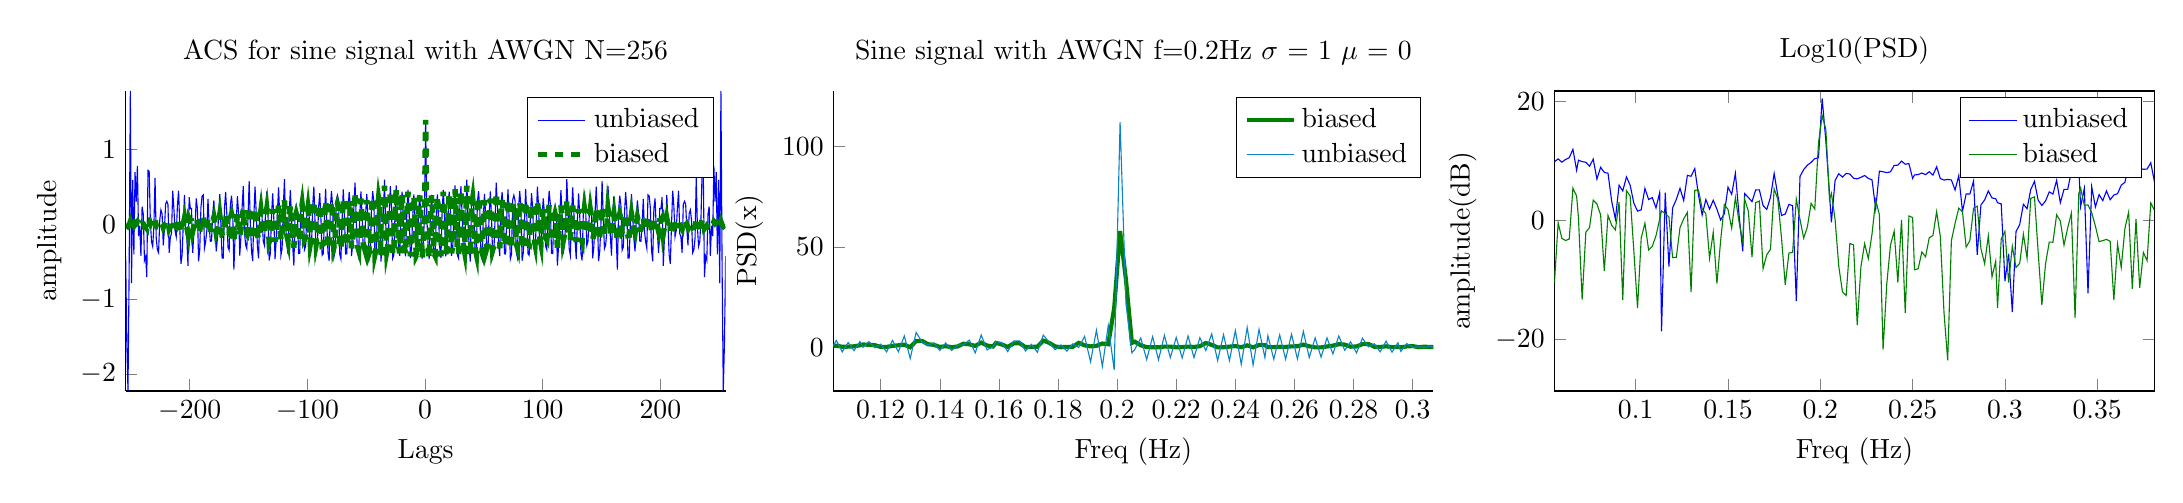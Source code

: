 % This file was created by matlab2tikz v0.4.7 running on MATLAB 8.1.
% Copyright (c) 2008--2014, Nico Schlömer <nico.schloemer@gmail.com>
% All rights reserved.
% Minimal pgfplots version: 1.3
% 
% The latest updates can be retrieved from
%   http://www.mathworks.com/matlabcentral/fileexchange/22022-matlab2tikz
% where you can also make suggestions and rate matlab2tikz.
% 
%
% defining custom colors
\definecolor{mycolor1}{rgb}{0.043,0.518,0.78}%
%
\begin{tikzpicture}

\begin{axis}[%
width=3in,
height=1.5in,
scale only axis,
xmin=0.104,
xmax=0.307,
xlabel={Freq (Hz)},
ymin=-21.686,
ymax=127.708,
ylabel={PSD(x)},
name=plot2,
title={Sine signal with AWGN f=0.2Hz $\sigma$ = 1 $\mu$ = 0},
axis x line*=bottom,
axis y line*=left,
legend style={draw=black,fill=white,legend cell align=left}
]
\addplot [color=black!50!green,solid,line width=1.5pt]
  table[row sep=crcr]{-0.498	0.877\\
-0.496	2.156\\
-0.494	0.449\\
-0.492	2.03\\
-0.49	0.93\\
-0.488	0.587\\
-0.486	3.818\\
-0.484	3.082\\
-0.482	3.76\\
-0.48	3.138\\
-0.478	0.616\\
-0.477	0.909\\
-0.475	0.039\\
-0.473	0.759\\
-0.471	0.529\\
-0.469	2.104\\
-0.467	0.347\\
-0.465	0.278\\
-0.463	0.0\\
-0.461	0.717\\
-0.459	1.159\\
-0.457	3.432\\
-0.455	1.359\\
-0.453	0.347\\
-0.451	1.439\\
-0.449	0.645\\
-0.447	0.156\\
-0.445	0.01\\
-0.443	0.138\\
-0.441	0.709\\
-0.439	0.946\\
-0.437	1.805\\
-0.435	0.269\\
-0.433	4.864\\
-0.432	7.618\\
-0.43	1.345\\
-0.428	0.285\\
-0.426	1.041\\
-0.424	0.958\\
-0.422	0.321\\
-0.42	0.203\\
-0.418	0.402\\
-0.416	0.205\\
-0.414	0.513\\
-0.412	1.297\\
-0.41	0.267\\
-0.408	1.299\\
-0.406	3.806\\
-0.404	2.181\\
-0.402	0.451\\
-0.4	0.344\\
-0.398	0.205\\
-0.396	0.404\\
-0.394	1.063\\
-0.392	0.851\\
-0.39	1.273\\
-0.388	0.485\\
-0.386	0.807\\
-0.385	1.401\\
-0.383	1.157\\
-0.381	1.514\\
-0.379	1.476\\
-0.377	1.956\\
-0.375	0.211\\
-0.373	0.288\\
-0.371	0.074\\
-0.369	1.045\\
-0.367	0.071\\
-0.365	1.376\\
-0.363	0.734\\
-0.361	0.162\\
-0.359	0.4\\
-0.357	0.046\\
-0.355	0.446\\
-0.353	0.478\\
-0.351	0.458\\
-0.349	0.439\\
-0.347	0.803\\
-0.345	1.348\\
-0.343	1.817\\
-0.341	1.79\\
-0.34	3.5\\
-0.338	2.833\\
-0.336	0.023\\
-0.334	1.325\\
-0.332	0.749\\
-0.33	0.384\\
-0.328	0.979\\
-0.326	1.24\\
-0.324	0.429\\
-0.322	0.432\\
-0.32	0.186\\
-0.318	0.038\\
-0.316	0.295\\
-0.314	2.483\\
-0.312	2.342\\
-0.31	0.231\\
-0.308	0.588\\
-0.306	0.19\\
-0.304	0.162\\
-0.302	0.368\\
-0.3	0.09\\
-0.298	0.654\\
-0.296	0.488\\
-0.295	0.034\\
-0.293	0.207\\
-0.291	0.113\\
-0.289	0.55\\
-0.287	0.187\\
-0.285	0.335\\
-0.283	1.729\\
-0.281	1.602\\
-0.279	0.456\\
-0.277	0.355\\
-0.275	1.398\\
-0.273	1.607\\
-0.271	0.891\\
-0.269	0.457\\
-0.267	0.004\\
-0.265	0.028\\
-0.263	0.538\\
-0.261	1.394\\
-0.259	0.557\\
-0.257	0.51\\
-0.255	0.245\\
-0.253	0.295\\
-0.251	0.154\\
-0.25	0.148\\
-0.248	1.116\\
-0.246	1.185\\
-0.244	0.028\\
-0.242	1.021\\
-0.24	0.091\\
-0.238	0.658\\
-0.236	0.384\\
-0.234	0.085\\
-0.232	0.007\\
-0.23	1.248\\
-0.228	2.189\\
-0.226	0.589\\
-0.224	0.228\\
-0.222	0.406\\
-0.22	0.167\\
-0.218	0.017\\
-0.216	0.387\\
-0.214	0.41\\
-0.212	0.055\\
-0.21	0.063\\
-0.208	0.17\\
-0.206	1.034\\
-0.205	2.847\\
-0.203	2.231\\
-0.201	33.564\\
-0.199	57.91\\
-0.197	19.59\\
-0.195	1.551\\
-0.193	1.933\\
-0.191	0.78\\
-0.189	0.503\\
-0.187	1.033\\
-0.185	2.27\\
-0.183	0.29\\
-0.181	0.282\\
-0.179	0.083\\
-0.177	0.499\\
-0.175	2.27\\
-0.173	3.381\\
-0.171	0.327\\
-0.169	0.265\\
-0.167	0.155\\
-0.165	2.113\\
-0.163	1.988\\
-0.161	0.241\\
-0.159	1.439\\
-0.158	2.275\\
-0.156	0.435\\
-0.154	0.934\\
-0.152	2.416\\
-0.15	0.736\\
-0.148	1.529\\
-0.146	1.838\\
-0.144	0.453\\
-0.142	0.086\\
-0.14	0.631\\
-0.138	0.23\\
-0.136	1.295\\
-0.134	1.567\\
-0.132	3.251\\
-0.13	3.19\\
-0.128	0.062\\
-0.126	1.367\\
-0.124	1.06\\
-0.122	0.754\\
-0.12	0.24\\
-0.118	0.237\\
-0.116	1.14\\
-0.114	1.298\\
-0.113	1.445\\
-0.111	1.05\\
-0.109	0.554\\
-0.107	0.367\\
-0.105	0.317\\
-0.103	0.893\\
-0.101	0.509\\
-0.099	0.034\\
-0.097	0.306\\
-0.095	2.569\\
-0.093	3.16\\
-0.091	0.046\\
-0.089	2.032\\
-0.087	0.692\\
-0.085	0.828\\
-0.083	1.215\\
-0.081	0.141\\
-0.079	1.24\\
-0.077	1.888\\
-0.075	2.188\\
-0.073	0.758\\
-0.071	0.633\\
-0.069	0.047\\
-0.068	1.105\\
-0.066	2.568\\
-0.064	3.466\\
-0.062	0.486\\
-0.06	0.459\\
-0.058	0.499\\
-0.056	0.911\\
-0.054	0.09\\
-0.052	1.275\\
-0.05	3.064\\
-0.048	2.522\\
-0.046	1.224\\
-0.044	0.396\\
-0.042	1.136\\
-0.04	2.015\\
-0.038	0.632\\
-0.036	1.003\\
-0.034	0.107\\
-0.032	1.181\\
-0.03	2.208\\
-0.028	1.304\\
-0.026	1.187\\
-0.024	0.485\\
-0.023	0.226\\
-0.021	0.16\\
-0.019	0.182\\
-0.017	0.258\\
-0.015	0.254\\
-0.013	0.561\\
-0.011	0.139\\
-0.009	0.281\\
-0.007	0.397\\
-0.005	0.143\\
-0.003	0.432\\
-0.001	0.405\\
0.001	0.276\\
0.003	0.405\\
0.005	0.432\\
0.007	0.143\\
0.009	0.397\\
0.011	0.281\\
0.013	0.139\\
0.015	0.561\\
0.017	0.254\\
0.019	0.258\\
0.021	0.182\\
0.023	0.16\\
0.024	0.226\\
0.026	0.485\\
0.028	1.187\\
0.03	1.304\\
0.032	2.208\\
0.034	1.181\\
0.036	0.107\\
0.038	1.003\\
0.04	0.632\\
0.042	2.015\\
0.044	1.136\\
0.046	0.396\\
0.048	1.224\\
0.05	2.522\\
0.052	3.064\\
0.054	1.275\\
0.056	0.09\\
0.058	0.911\\
0.06	0.499\\
0.062	0.459\\
0.064	0.486\\
0.066	3.466\\
0.068	2.568\\
0.069	1.105\\
0.071	0.047\\
0.073	0.633\\
0.075	0.758\\
0.077	2.188\\
0.079	1.888\\
0.081	1.24\\
0.083	0.141\\
0.085	1.215\\
0.087	0.828\\
0.089	0.692\\
0.091	2.032\\
0.093	0.046\\
0.095	3.16\\
0.097	2.569\\
0.099	0.306\\
0.101	0.034\\
0.103	0.509\\
0.105	0.893\\
0.107	0.317\\
0.109	0.367\\
0.111	0.554\\
0.113	1.05\\
0.114	1.445\\
0.116	1.298\\
0.118	1.14\\
0.12	0.237\\
0.122	0.24\\
0.124	0.754\\
0.126	1.06\\
0.128	1.367\\
0.13	0.062\\
0.132	3.19\\
0.134	3.251\\
0.136	1.567\\
0.138	1.295\\
0.14	0.23\\
0.142	0.631\\
0.144	0.086\\
0.146	0.453\\
0.148	1.838\\
0.15	1.529\\
0.152	0.736\\
0.154	2.416\\
0.156	0.934\\
0.158	0.435\\
0.159	2.275\\
0.161	1.439\\
0.163	0.241\\
0.165	1.988\\
0.167	2.113\\
0.169	0.155\\
0.171	0.265\\
0.173	0.327\\
0.175	3.381\\
0.177	2.27\\
0.179	0.499\\
0.181	0.083\\
0.183	0.282\\
0.185	0.29\\
0.187	2.27\\
0.189	1.033\\
0.191	0.503\\
0.193	0.78\\
0.195	1.933\\
0.197	1.551\\
0.199	19.59\\
0.201	57.91\\
0.203	33.564\\
0.205	2.231\\
0.206	2.847\\
0.208	1.034\\
0.21	0.17\\
0.212	0.063\\
0.214	0.055\\
0.216	0.41\\
0.218	0.387\\
0.22	0.017\\
0.222	0.167\\
0.224	0.406\\
0.226	0.228\\
0.228	0.589\\
0.23	2.189\\
0.232	1.248\\
0.234	0.007\\
0.236	0.085\\
0.238	0.384\\
0.24	0.658\\
0.242	0.091\\
0.244	1.021\\
0.246	0.028\\
0.248	1.185\\
0.25	1.116\\
0.251	0.148\\
0.253	0.154\\
0.255	0.295\\
0.257	0.245\\
0.259	0.51\\
0.261	0.557\\
0.263	1.394\\
0.265	0.538\\
0.267	0.028\\
0.269	0.004\\
0.271	0.457\\
0.273	0.891\\
0.275	1.607\\
0.277	1.398\\
0.279	0.355\\
0.281	0.456\\
0.283	1.602\\
0.285	1.729\\
0.287	0.335\\
0.289	0.187\\
0.291	0.55\\
0.293	0.113\\
0.295	0.207\\
0.296	0.034\\
0.298	0.488\\
0.3	0.654\\
0.302	0.09\\
0.304	0.368\\
0.306	0.162\\
0.308	0.19\\
0.31	0.588\\
0.312	0.231\\
0.314	2.342\\
0.316	2.483\\
0.318	0.295\\
0.32	0.038\\
0.322	0.186\\
0.324	0.432\\
0.326	0.429\\
0.328	1.24\\
0.33	0.979\\
0.332	0.384\\
0.334	0.749\\
0.336	1.325\\
0.338	0.023\\
0.34	2.833\\
0.341	3.5\\
0.343	1.79\\
0.345	1.817\\
0.347	1.348\\
0.349	0.803\\
0.351	0.439\\
0.353	0.458\\
0.355	0.478\\
0.357	0.446\\
0.359	0.046\\
0.361	0.4\\
0.363	0.162\\
0.365	0.734\\
0.367	1.376\\
0.369	0.071\\
0.371	1.045\\
0.373	0.074\\
0.375	0.288\\
0.377	0.211\\
0.379	1.956\\
0.381	1.476\\
0.383	1.514\\
0.385	1.157\\
0.386	1.401\\
0.388	0.807\\
0.39	0.485\\
0.392	1.273\\
0.394	0.851\\
0.396	1.063\\
0.398	0.404\\
0.4	0.205\\
0.402	0.344\\
0.404	0.451\\
0.406	2.181\\
0.408	3.806\\
0.41	1.299\\
0.412	0.267\\
0.414	1.297\\
0.416	0.513\\
0.418	0.205\\
0.42	0.402\\
0.422	0.203\\
0.424	0.321\\
0.426	0.958\\
0.428	1.041\\
0.43	0.285\\
0.432	1.345\\
0.433	7.618\\
0.435	4.864\\
0.437	0.269\\
0.439	1.805\\
0.441	0.946\\
0.443	0.709\\
0.445	0.138\\
0.447	0.01\\
0.449	0.156\\
0.451	0.645\\
0.453	1.439\\
0.455	0.347\\
0.457	1.359\\
0.459	3.432\\
0.461	1.159\\
0.463	0.717\\
0.465	0.0\\
0.467	0.278\\
0.469	0.347\\
0.471	2.104\\
0.473	0.529\\
0.475	0.759\\
0.477	0.039\\
0.478	0.909\\
0.48	0.616\\
0.482	3.138\\
0.484	3.76\\
0.486	3.082\\
0.488	3.818\\
0.49	0.587\\
0.492	0.93\\
0.494	2.03\\
0.496	0.449\\
0.498	2.156\\
0.5	0.877\\
};
\addlegendentry{biased};

\addplot [color=mycolor1,solid]
  table[row sep=crcr]{-0.498	-0.567\\
-0.496	5.74\\
-0.494	-3.995\\
-0.492	5.931\\
-0.49	-1.345\\
-0.488	0.103\\
-0.486	4.673\\
-0.484	4.471\\
-0.482	1.097\\
-0.48	9.16\\
-0.478	-7.128\\
-0.477	8.815\\
-0.475	-8.871\\
-0.473	9.813\\
-0.471	-9.465\\
-0.469	12.949\\
-0.467	-9.646\\
-0.465	9.15\\
-0.463	-9.061\\
-0.461	9.236\\
-0.459	-7.886\\
-0.457	13.147\\
-0.455	-5.626\\
-0.453	4.701\\
-0.451	-2.142\\
-0.449	4.527\\
-0.447	-4.081\\
-0.445	3.818\\
-0.443	-4.205\\
-0.441	4.946\\
-0.439	-3.667\\
-0.437	7.01\\
-0.435	-5.459\\
-0.433	6.951\\
-0.432	12.855\\
-0.43	-2.558\\
-0.428	0.799\\
-0.426	0.588\\
-0.424	1.688\\
-0.422	-0.462\\
-0.42	0.395\\
-0.418	0.111\\
-0.416	0.479\\
-0.414	-0.569\\
-0.412	2.971\\
-0.41	-1.17\\
-0.408	0.621\\
-0.406	6.128\\
-0.404	2.227\\
-0.402	-0.672\\
-0.4	0.976\\
-0.398	-0.693\\
-0.396	0.761\\
-0.394	0.827\\
-0.392	1.32\\
-0.39	0.669\\
-0.388	1.772\\
-0.386	-1.971\\
-0.385	5.312\\
-0.383	-3.385\\
-0.381	6.756\\
-0.379	-4.428\\
-0.377	9.294\\
-0.375	-7.29\\
-0.373	7.214\\
-0.371	-7.454\\
-0.369	8.86\\
-0.367	-7.654\\
-0.365	8.266\\
-0.363	-4.363\\
-0.361	3.901\\
-0.359	-2.805\\
-0.357	2.67\\
-0.355	-2.22\\
-0.353	3.128\\
-0.351	-2.151\\
-0.349	2.709\\
-0.347	-1.682\\
-0.345	3.663\\
-0.343	-0.059\\
-0.341	3.434\\
-0.34	1.716\\
-0.338	7.804\\
-0.336	-6.363\\
-0.334	6.641\\
-0.332	-3.312\\
-0.33	3.311\\
-0.328	-1.982\\
-0.326	4.698\\
-0.324	-2.765\\
-0.322	3.009\\
-0.32	-2.123\\
-0.318	1.781\\
-0.316	-2.179\\
-0.314	4.52\\
-0.312	3.308\\
-0.31	-1.574\\
-0.308	1.863\\
-0.306	-0.852\\
-0.304	0.647\\
-0.302	0.029\\
-0.3	0.274\\
-0.298	0.095\\
-0.296	1.886\\
-0.295	-1.984\\
-0.293	2.309\\
-0.291	-2.382\\
-0.289	3.124\\
-0.287	-2.201\\
-0.285	1.822\\
-0.283	0.264\\
-0.281	4.582\\
-0.279	-2.761\\
-0.277	2.787\\
-0.275	-1.416\\
-0.273	5.665\\
-0.271	-3.233\\
-0.269	4.764\\
-0.267	-4.884\\
-0.265	4.755\\
-0.263	-5.053\\
-0.261	7.943\\
-0.259	-5.756\\
-0.257	6.564\\
-0.255	-5.873\\
-0.253	6.245\\
-0.251	-5.88\\
-0.25	5.795\\
-0.248	-5.068\\
-0.246	8.995\\
-0.244	-8.787\\
-0.242	9.904\\
-0.24	-8.471\\
-0.238	8.382\\
-0.236	-6.549\\
-0.234	6.337\\
-0.232	-6.559\\
-0.23	6.732\\
-0.228	-1.558\\
-0.226	4.794\\
-0.224	-5.072\\
-0.222	5.681\\
-0.22	-5.295\\
-0.218	4.976\\
-0.216	-5.105\\
-0.214	5.998\\
-0.212	-6.151\\
-0.21	5.34\\
-0.208	-6.08\\
-0.206	4.685\\
-0.205	-0.929\\
-0.203	-2.721\\
-0.201	21.658\\
-0.199	112.166\\
-0.197	-11.197\\
-0.195	10.9\\
-0.193	-9.409\\
-0.191	8.48\\
-0.189	-7.145\\
-0.187	5.481\\
-0.185	-0.044\\
-0.183	1.766\\
-0.181	-1.856\\
-0.179	1.278\\
-0.177	-1.207\\
-0.175	2.61\\
-0.173	6.141\\
-0.171	-2.435\\
-0.169	1.531\\
-0.167	-1.773\\
-0.165	3.245\\
-0.163	3.253\\
-0.161	-2.065\\
-0.159	2.433\\
-0.158	2.819\\
-0.156	0.301\\
-0.154	-1.217\\
-0.152	6.185\\
-0.15	-2.74\\
-0.148	3.619\\
-0.146	1.291\\
-0.144	1.018\\
-0.142	-1.543\\
-0.14	2.182\\
-0.138	-1.544\\
-0.136	2.245\\
-0.134	1.229\\
-0.132	2.67\\
-0.13	7.435\\
-0.128	-5.497\\
-0.126	5.709\\
-0.124	-2.157\\
-0.122	3.456\\
-0.12	-2.246\\
-0.118	1.622\\
-0.116	-0.167\\
-0.114	2.922\\
-0.113	0.014\\
-0.111	2.947\\
-0.109	-1.62\\
-0.107	2.416\\
-0.105	-2.239\\
-0.103	3.444\\
-0.101	-1.507\\
-0.099	1.431\\
-0.097	-1.949\\
-0.095	3.909\\
-0.093	5.365\\
-0.091	-3.127\\
-0.089	3.902\\
-0.087	1.053\\
-0.085	-2.094\\
-0.083	6.2\\
-0.081	-6.396\\
-0.079	7.791\\
-0.077	-4.942\\
-0.075	10.688\\
-0.073	-8.108\\
-0.071	9.468\\
-0.069	-9.71\\
-0.068	10.268\\
-0.066	-6.963\\
-0.064	15.646\\
-0.062	-11.281\\
-0.06	10.547\\
-0.058	-9.496\\
-0.056	10.768\\
-0.054	-9.684\\
-0.052	9.226\\
-0.05	-3.531\\
-0.048	10.506\\
-0.046	-6.563\\
-0.044	7.48\\
-0.042	-7.101\\
-0.04	11.608\\
-0.038	-8.882\\
-0.036	9.991\\
-0.034	-8.578\\
-0.032	8.104\\
-0.03	-2.934\\
-0.028	6.551\\
-0.026	-3.905\\
-0.024	5.667\\
-0.023	-5.373\\
-0.021	5.635\\
-0.019	-5.527\\
-0.017	5.996\\
-0.015	-5.714\\
-0.013	6.67\\
-0.011	-5.785\\
-0.009	5.67\\
-0.007	-4.593\\
-0.005	4.862\\
-0.003	-4.395\\
-0.001	5.444\\
0.001	-4.886\\
0.003	5.444\\
0.005	-4.395\\
0.007	4.862\\
0.009	-4.593\\
0.011	5.67\\
0.013	-5.785\\
0.015	6.67\\
0.017	-5.714\\
0.019	5.996\\
0.021	-5.527\\
0.023	5.635\\
0.024	-5.373\\
0.026	5.667\\
0.028	-3.905\\
0.03	6.551\\
0.032	-2.934\\
0.034	8.104\\
0.036	-8.578\\
0.038	9.991\\
0.04	-8.882\\
0.042	11.608\\
0.044	-7.101\\
0.046	7.48\\
0.048	-6.563\\
0.05	10.506\\
0.052	-3.531\\
0.054	9.226\\
0.056	-9.684\\
0.058	10.768\\
0.06	-9.496\\
0.062	10.547\\
0.064	-11.281\\
0.066	15.646\\
0.068	-6.963\\
0.069	10.268\\
0.071	-9.71\\
0.073	9.468\\
0.075	-8.108\\
0.077	10.688\\
0.079	-4.942\\
0.081	7.791\\
0.083	-6.396\\
0.085	6.2\\
0.087	-2.094\\
0.089	1.053\\
0.091	3.902\\
0.093	-3.127\\
0.095	5.365\\
0.097	3.909\\
0.099	-1.949\\
0.101	1.431\\
0.103	-1.507\\
0.105	3.444\\
0.107	-2.239\\
0.109	2.416\\
0.111	-1.62\\
0.113	2.947\\
0.114	0.014\\
0.116	2.922\\
0.118	-0.167\\
0.12	1.622\\
0.122	-2.246\\
0.124	3.456\\
0.126	-2.157\\
0.128	5.709\\
0.13	-5.497\\
0.132	7.435\\
0.134	2.67\\
0.136	1.229\\
0.138	2.245\\
0.14	-1.544\\
0.142	2.182\\
0.144	-1.543\\
0.146	1.018\\
0.148	1.291\\
0.15	3.619\\
0.152	-2.74\\
0.154	6.185\\
0.156	-1.217\\
0.158	0.301\\
0.159	2.819\\
0.161	2.433\\
0.163	-2.065\\
0.165	3.253\\
0.167	3.245\\
0.169	-1.773\\
0.171	1.531\\
0.173	-2.435\\
0.175	6.141\\
0.177	2.61\\
0.179	-1.207\\
0.181	1.278\\
0.183	-1.856\\
0.185	1.766\\
0.187	-0.044\\
0.189	5.481\\
0.191	-7.145\\
0.193	8.48\\
0.195	-9.409\\
0.197	10.9\\
0.199	-11.197\\
0.201	112.166\\
0.203	21.658\\
0.205	-2.721\\
0.206	-0.929\\
0.208	4.685\\
0.21	-6.08\\
0.212	5.34\\
0.214	-6.151\\
0.216	5.998\\
0.218	-5.105\\
0.22	4.976\\
0.222	-5.295\\
0.224	5.681\\
0.226	-5.072\\
0.228	4.794\\
0.23	-1.558\\
0.232	6.732\\
0.234	-6.559\\
0.236	6.337\\
0.238	-6.549\\
0.24	8.382\\
0.242	-8.471\\
0.244	9.904\\
0.246	-8.787\\
0.248	8.995\\
0.25	-5.068\\
0.251	5.795\\
0.253	-5.88\\
0.255	6.245\\
0.257	-5.873\\
0.259	6.564\\
0.261	-5.756\\
0.263	7.943\\
0.265	-5.053\\
0.267	4.755\\
0.269	-4.884\\
0.271	4.764\\
0.273	-3.233\\
0.275	5.665\\
0.277	-1.416\\
0.279	2.787\\
0.281	-2.761\\
0.283	4.582\\
0.285	0.264\\
0.287	1.822\\
0.289	-2.201\\
0.291	3.124\\
0.293	-2.382\\
0.295	2.309\\
0.296	-1.984\\
0.298	1.886\\
0.3	0.095\\
0.302	0.274\\
0.304	0.029\\
0.306	0.647\\
0.308	-0.852\\
0.31	1.863\\
0.312	-1.574\\
0.314	3.308\\
0.316	4.52\\
0.318	-2.179\\
0.32	1.781\\
0.322	-2.123\\
0.324	3.009\\
0.326	-2.765\\
0.328	4.698\\
0.33	-1.982\\
0.332	3.311\\
0.334	-3.312\\
0.336	6.641\\
0.338	-6.363\\
0.34	7.804\\
0.341	1.716\\
0.343	3.434\\
0.345	-0.059\\
0.347	3.663\\
0.349	-1.682\\
0.351	2.709\\
0.353	-2.151\\
0.355	3.128\\
0.357	-2.22\\
0.359	2.67\\
0.361	-2.805\\
0.363	3.901\\
0.365	-4.363\\
0.367	8.266\\
0.369	-7.654\\
0.371	8.86\\
0.373	-7.454\\
0.375	7.214\\
0.377	-7.29\\
0.379	9.294\\
0.381	-4.428\\
0.383	6.756\\
0.385	-3.385\\
0.386	5.312\\
0.388	-1.971\\
0.39	1.772\\
0.392	0.669\\
0.394	1.32\\
0.396	0.827\\
0.398	0.761\\
0.4	-0.693\\
0.402	0.976\\
0.404	-0.672\\
0.406	2.227\\
0.408	6.128\\
0.41	0.621\\
0.412	-1.17\\
0.414	2.971\\
0.416	-0.569\\
0.418	0.479\\
0.42	0.111\\
0.422	0.395\\
0.424	-0.462\\
0.426	1.688\\
0.428	0.588\\
0.43	0.799\\
0.432	-2.558\\
0.433	12.855\\
0.435	6.951\\
0.437	-5.459\\
0.439	7.01\\
0.441	-3.667\\
0.443	4.946\\
0.445	-4.205\\
0.447	3.818\\
0.449	-4.081\\
0.451	4.527\\
0.453	-2.142\\
0.455	4.701\\
0.457	-5.626\\
0.459	13.147\\
0.461	-7.886\\
0.463	9.236\\
0.465	-9.061\\
0.467	9.15\\
0.469	-9.646\\
0.471	12.949\\
0.473	-9.465\\
0.475	9.813\\
0.477	-8.871\\
0.478	8.815\\
0.48	-7.128\\
0.482	9.16\\
0.484	1.097\\
0.486	4.471\\
0.488	4.673\\
0.49	0.103\\
0.492	-1.345\\
0.494	5.931\\
0.496	-3.995\\
0.498	5.74\\
0.5	-0.567\\
};
\addlegendentry{unbiased};

\end{axis}

\begin{axis}[%
width=3in,
height=1.5in,
scale only axis,
xmin=-254.5,
xmax=255.5,
xlabel={Lags},
ymin=-2.224,
ymax=1.785,
ylabel={amplitude},
at=(plot2.left of south west),
anchor=right of south east,
title={ACS for sine signal with AWGN N=256},
axis x line*=bottom,
axis y line*=left,
legend style={draw=black,fill=white,legend cell align=left}
]
\addplot [color=blue,solid]
  table[row sep=crcr]{-254.5	-0.423\\
-253.5	-1.578\\
-252.5	-2.224\\
-251.5	-0.579\\
-250.5	1.785\\
-249.5	-0.784\\
-248.5	0.596\\
-247.5	-0.4\\
-246.5	0.699\\
-245.5	0.306\\
-244.5	0.784\\
-243.5	-0.156\\
-242.5	-0.017\\
-241.5	-0.419\\
-240.5	0.24\\
-239.5	0.138\\
-238.5	-0.479\\
-237.5	-0.427\\
-236.5	-0.703\\
-235.5	0.724\\
-234.5	0.713\\
-233.5	0.053\\
-232.5	-0.231\\
-231.5	-0.292\\
-230.5	-0.03\\
-229.5	0.622\\
-228.5	-0.185\\
-227.5	-0.339\\
-226.5	-0.377\\
-225.5	0.059\\
-224.5	0.195\\
-223.5	0.144\\
-222.5	-0.279\\
-221.5	-0.055\\
-220.5	0.276\\
-219.5	0.31\\
-218.5	0.266\\
-217.5	-0.379\\
-216.5	-0.168\\
-215.5	-0.123\\
-214.5	0.451\\
-213.5	0.221\\
-212.5	-0.08\\
-211.5	-0.162\\
-210.5	0.251\\
-209.5	0.451\\
-208.5	-0.005\\
-207.5	-0.526\\
-206.5	-0.408\\
-205.5	0.005\\
-204.5	0.395\\
-203.5	-0.063\\
-202.5	-0.176\\
-201.5	-0.551\\
-200.5	0.366\\
-199.5	0.214\\
-198.5	0.215\\
-197.5	-0.379\\
-196.5	-0.106\\
-195.5	-0.044\\
-194.5	0.348\\
-193.5	0.213\\
-192.5	-0.491\\
-191.5	-0.336\\
-190.5	0.226\\
-189.5	0.382\\
-188.5	0.396\\
-187.5	-0.317\\
-186.5	-0.232\\
-185.5	-0.083\\
-184.5	0.341\\
-183.5	-0.007\\
-182.5	-0.225\\
-181.5	-0.22\\
-180.5	0.141\\
-179.5	0.323\\
-178.5	0.022\\
-177.5	-0.359\\
-176.5	-0.187\\
-175.5	0.108\\
-174.5	0.406\\
-173.5	-0.01\\
-172.5	-0.447\\
-171.5	-0.448\\
-170.5	0.213\\
-169.5	0.437\\
-168.5	0.136\\
-167.5	-0.304\\
-166.5	-0.343\\
-165.5	0.255\\
-164.5	0.384\\
-163.5	0.183\\
-162.5	-0.604\\
-161.5	-0.171\\
-160.5	0.017\\
-159.5	0.379\\
-158.5	0.157\\
-157.5	-0.415\\
-156.5	-0.162\\
-155.5	0.232\\
-154.5	0.513\\
-153.5	-0.098\\
-152.5	-0.275\\
-151.5	-0.321\\
-150.5	0.081\\
-149.5	0.581\\
-148.5	0.007\\
-147.5	-0.354\\
-146.5	-0.49\\
-145.5	0.114\\
-144.5	0.505\\
-143.5	0.15\\
-142.5	-0.29\\
-141.5	-0.451\\
-140.5	0.159\\
-139.5	0.409\\
-138.5	0.087\\
-137.5	-0.224\\
-136.5	-0.28\\
-135.5	0.223\\
-134.5	0.441\\
-133.5	0.128\\
-132.5	-0.48\\
-131.5	-0.388\\
-130.5	0.115\\
-129.5	0.416\\
-128.5	0.056\\
-127.5	-0.462\\
-126.5	-0.203\\
-125.5	0.162\\
-124.5	0.496\\
-123.5	0.106\\
-122.5	-0.411\\
-121.5	-0.32\\
-120.5	0.224\\
-119.5	0.606\\
-118.5	0.002\\
-117.5	-0.259\\
-116.5	-0.394\\
-115.5	0.134\\
-114.5	0.46\\
-113.5	0.105\\
-112.5	-0.288\\
-111.5	-0.55\\
-110.5	0.136\\
-109.5	0.249\\
-108.5	0.144\\
-107.5	-0.388\\
-106.5	-0.383\\
-105.5	0.272\\
-104.5	0.45\\
-103.5	0.195\\
-102.5	-0.336\\
-101.5	-0.29\\
-100.5	0.147\\
-99.5	0.348\\
-98.5	0.117\\
-97.5	-0.406\\
-96.5	-0.271\\
-95.5	0.243\\
-94.5	0.507\\
-93.5	0.034\\
-92.5	-0.403\\
-91.5	-0.276\\
-90.5	0.224\\
-89.5	0.418\\
-88.5	0.08\\
-87.5	-0.411\\
-86.5	-0.391\\
-85.5	0.11\\
-84.5	0.476\\
-83.5	0.009\\
-82.5	-0.378\\
-81.5	-0.485\\
-80.5	0.233\\
-79.5	0.445\\
-78.5	0.232\\
-77.5	-0.439\\
-76.5	-0.364\\
-75.5	0.321\\
-74.5	0.391\\
-73.5	0.329\\
-72.5	-0.399\\
-71.5	-0.462\\
-70.5	0.059\\
-69.5	0.47\\
-68.5	0.109\\
-67.5	-0.394\\
-66.5	-0.391\\
-65.5	0.181\\
-64.5	0.436\\
-63.5	0.242\\
-62.5	-0.422\\
-61.5	-0.262\\
-60.5	0.233\\
-59.5	0.56\\
-58.5	0.068\\
-57.5	-0.365\\
-56.5	-0.431\\
-55.5	0.097\\
-54.5	0.442\\
-53.5	0.121\\
-52.5	-0.324\\
-51.5	-0.392\\
-50.5	0.141\\
-49.5	0.408\\
-48.5	0.067\\
-47.5	-0.463\\
-46.5	-0.407\\
-45.5	0.218\\
-44.5	0.445\\
-43.5	0.301\\
-42.5	-0.467\\
-41.5	-0.379\\
-40.5	0.196\\
-39.5	0.406\\
-38.5	0.283\\
-37.5	-0.495\\
-36.5	-0.305\\
-35.5	0.043\\
-34.5	0.601\\
-33.5	0.054\\
-32.5	-0.402\\
-31.5	-0.303\\
-30.5	0.136\\
-29.5	0.513\\
-28.5	0.194\\
-27.5	-0.452\\
-26.5	-0.408\\
-25.5	0.164\\
-24.5	0.522\\
-23.5	0.119\\
-22.5	-0.312\\
-21.5	-0.419\\
-20.5	0.235\\
-19.5	0.438\\
-18.5	0.092\\
-17.5	-0.334\\
-16.5	-0.426\\
-15.5	0.154\\
-14.5	0.463\\
-13.5	0.164\\
-12.5	-0.447\\
-11.5	-0.314\\
-10.5	0.089\\
-9.5	0.401\\
-8.5	0.073\\
-7.5	-0.428\\
-6.5	-0.393\\
-5.5	0.158\\
-4.5	0.396\\
-3.5	0.068\\
-2.5	-0.461\\
-1.5	-0.238\\
-0.5	0.093\\
0.5	1.398\\
1.5	0.093\\
2.5	-0.238\\
3.5	-0.461\\
4.5	0.068\\
5.5	0.396\\
6.5	0.158\\
7.5	-0.393\\
8.5	-0.428\\
9.5	0.073\\
10.5	0.401\\
11.5	0.089\\
12.5	-0.314\\
13.5	-0.447\\
14.5	0.164\\
15.5	0.463\\
16.5	0.154\\
17.5	-0.426\\
18.5	-0.334\\
19.5	0.092\\
20.5	0.438\\
21.5	0.235\\
22.5	-0.419\\
23.5	-0.312\\
24.5	0.119\\
25.5	0.522\\
26.5	0.164\\
27.5	-0.408\\
28.5	-0.452\\
29.5	0.194\\
30.5	0.513\\
31.5	0.136\\
32.5	-0.303\\
33.5	-0.402\\
34.5	0.054\\
35.5	0.601\\
36.5	0.043\\
37.5	-0.305\\
38.5	-0.495\\
39.5	0.283\\
40.5	0.406\\
41.5	0.196\\
42.5	-0.379\\
43.5	-0.467\\
44.5	0.301\\
45.5	0.445\\
46.5	0.218\\
47.5	-0.407\\
48.5	-0.463\\
49.5	0.067\\
50.5	0.408\\
51.5	0.141\\
52.5	-0.392\\
53.5	-0.324\\
54.5	0.121\\
55.5	0.442\\
56.5	0.097\\
57.5	-0.431\\
58.5	-0.365\\
59.5	0.068\\
60.5	0.56\\
61.5	0.233\\
62.5	-0.262\\
63.5	-0.422\\
64.5	0.242\\
65.5	0.436\\
66.5	0.181\\
67.5	-0.391\\
68.5	-0.394\\
69.5	0.109\\
70.5	0.47\\
71.5	0.059\\
72.5	-0.462\\
73.5	-0.399\\
74.5	0.329\\
75.5	0.391\\
76.5	0.321\\
77.5	-0.364\\
78.5	-0.439\\
79.5	0.232\\
80.5	0.445\\
81.5	0.233\\
82.5	-0.485\\
83.5	-0.378\\
84.5	0.009\\
85.5	0.476\\
86.5	0.11\\
87.5	-0.391\\
88.5	-0.411\\
89.5	0.08\\
90.5	0.418\\
91.5	0.224\\
92.5	-0.276\\
93.5	-0.403\\
94.5	0.034\\
95.5	0.507\\
96.5	0.243\\
97.5	-0.271\\
98.5	-0.406\\
99.5	0.117\\
100.5	0.348\\
101.5	0.147\\
102.5	-0.29\\
103.5	-0.336\\
104.5	0.195\\
105.5	0.45\\
106.5	0.272\\
107.5	-0.383\\
108.5	-0.388\\
109.5	0.144\\
110.5	0.249\\
111.5	0.136\\
112.5	-0.55\\
113.5	-0.288\\
114.5	0.105\\
115.5	0.46\\
116.5	0.134\\
117.5	-0.394\\
118.5	-0.259\\
119.5	0.002\\
120.5	0.606\\
121.5	0.224\\
122.5	-0.32\\
123.5	-0.411\\
124.5	0.106\\
125.5	0.496\\
126.5	0.162\\
127.5	-0.203\\
128.5	-0.462\\
129.5	0.056\\
130.5	0.416\\
131.5	0.115\\
132.5	-0.388\\
133.5	-0.48\\
134.5	0.128\\
135.5	0.441\\
136.5	0.223\\
137.5	-0.28\\
138.5	-0.224\\
139.5	0.087\\
140.5	0.409\\
141.5	0.159\\
142.5	-0.451\\
143.5	-0.29\\
144.5	0.15\\
145.5	0.505\\
146.5	0.114\\
147.5	-0.49\\
148.5	-0.354\\
149.5	0.007\\
150.5	0.581\\
151.5	0.081\\
152.5	-0.321\\
153.5	-0.275\\
154.5	-0.098\\
155.5	0.513\\
156.5	0.232\\
157.5	-0.162\\
158.5	-0.415\\
159.5	0.157\\
160.5	0.379\\
161.5	0.017\\
162.5	-0.171\\
163.5	-0.604\\
164.5	0.183\\
165.5	0.384\\
166.5	0.255\\
167.5	-0.343\\
168.5	-0.304\\
169.5	0.136\\
170.5	0.437\\
171.5	0.213\\
172.5	-0.448\\
173.5	-0.447\\
174.5	-0.01\\
175.5	0.406\\
176.5	0.108\\
177.5	-0.187\\
178.5	-0.359\\
179.5	0.022\\
180.5	0.323\\
181.5	0.141\\
182.5	-0.22\\
183.5	-0.225\\
184.5	-0.007\\
185.5	0.341\\
186.5	-0.083\\
187.5	-0.232\\
188.5	-0.317\\
189.5	0.396\\
190.5	0.382\\
191.5	0.226\\
192.5	-0.336\\
193.5	-0.491\\
194.5	0.213\\
195.5	0.348\\
196.5	-0.044\\
197.5	-0.106\\
198.5	-0.379\\
199.5	0.215\\
200.5	0.214\\
201.5	0.366\\
202.5	-0.551\\
203.5	-0.176\\
204.5	-0.063\\
205.5	0.395\\
206.5	0.005\\
207.5	-0.408\\
208.5	-0.526\\
209.5	-0.005\\
210.5	0.451\\
211.5	0.251\\
212.5	-0.162\\
213.5	-0.08\\
214.5	0.221\\
215.5	0.451\\
216.5	-0.123\\
217.5	-0.168\\
218.5	-0.379\\
219.5	0.266\\
220.5	0.31\\
221.5	0.276\\
222.5	-0.055\\
223.5	-0.279\\
224.5	0.144\\
225.5	0.195\\
226.5	0.059\\
227.5	-0.377\\
228.5	-0.339\\
229.5	-0.185\\
230.5	0.622\\
231.5	-0.03\\
232.5	-0.292\\
233.5	-0.231\\
234.5	0.053\\
235.5	0.713\\
236.5	0.724\\
237.5	-0.703\\
238.5	-0.427\\
239.5	-0.479\\
240.5	0.138\\
241.5	0.24\\
242.5	-0.419\\
243.5	-0.017\\
244.5	-0.156\\
245.5	0.784\\
246.5	0.306\\
247.5	0.699\\
248.5	-0.4\\
249.5	0.596\\
250.5	-0.784\\
251.5	1.785\\
252.5	-0.579\\
253.5	-2.224\\
254.5	-1.578\\
255.5	-0.423\\
};
\addlegendentry{unbiased};

\addplot [color=black!50!green,dashed,line width=2.0pt]
  table[row sep=crcr]{-254.5	-0.002\\
-253.5	-0.012\\
-252.5	-0.026\\
-251.5	-0.009\\
-250.5	0.035\\
-249.5	-0.018\\
-248.5	0.016\\
-247.5	-0.012\\
-246.5	0.025\\
-245.5	0.012\\
-244.5	0.034\\
-243.5	-0.007\\
-242.5	-0.001\\
-241.5	-0.023\\
-240.5	0.014\\
-239.5	0.009\\
-238.5	-0.032\\
-237.5	-0.03\\
-236.5	-0.052\\
-235.5	0.057\\
-234.5	0.059\\
-233.5	0.005\\
-232.5	-0.021\\
-231.5	-0.027\\
-230.5	-0.003\\
-229.5	0.063\\
-228.5	-0.02\\
-227.5	-0.037\\
-226.5	-0.043\\
-225.5	0.007\\
-224.5	0.024\\
-223.5	0.018\\
-222.5	-0.036\\
-221.5	-0.007\\
-220.5	0.038\\
-219.5	0.044\\
-218.5	0.038\\
-217.5	-0.056\\
-216.5	-0.026\\
-215.5	-0.019\\
-214.5	0.072\\
-213.5	0.036\\
-212.5	-0.013\\
-211.5	-0.028\\
-210.5	0.044\\
-209.5	0.081\\
-208.5	-0.001\\
-207.5	-0.099\\
-206.5	-0.078\\
-205.5	0.001\\
-204.5	0.079\\
-203.5	-0.013\\
-202.5	-0.036\\
-201.5	-0.116\\
-200.5	0.079\\
-199.5	0.047\\
-198.5	0.048\\
-197.5	-0.086\\
-196.5	-0.025\\
-195.5	-0.01\\
-194.5	0.083\\
-193.5	0.052\\
-192.5	-0.121\\
-191.5	-0.084\\
-190.5	0.057\\
-189.5	0.099\\
-188.5	0.104\\
-187.5	-0.084\\
-186.5	-0.062\\
-185.5	-0.023\\
-184.5	0.094\\
-183.5	-0.002\\
-182.5	-0.064\\
-181.5	-0.064\\
-180.5	0.041\\
-179.5	0.096\\
-178.5	0.007\\
-177.5	-0.109\\
-176.5	-0.058\\
-175.5	0.034\\
-174.5	0.128\\
-173.5	-0.003\\
-172.5	-0.145\\
-171.5	-0.147\\
-170.5	0.071\\
-169.5	0.147\\
-168.5	0.046\\
-167.5	-0.105\\
-166.5	-0.119\\
-165.5	0.09\\
-164.5	0.137\\
-163.5	0.066\\
-162.5	-0.22\\
-161.5	-0.063\\
-160.5	0.006\\
-159.5	0.142\\
-158.5	0.06\\
-157.5	-0.159\\
-156.5	-0.063\\
-155.5	0.091\\
-154.5	0.202\\
-153.5	-0.039\\
-152.5	-0.111\\
-151.5	-0.13\\
-150.5	0.033\\
-149.5	0.24\\
-148.5	0.003\\
-147.5	-0.15\\
-146.5	-0.209\\
-145.5	0.049\\
-144.5	0.219\\
-143.5	0.066\\
-142.5	-0.128\\
-141.5	-0.201\\
-140.5	0.072\\
-139.5	0.185\\
-138.5	0.04\\
-137.5	-0.103\\
-136.5	-0.13\\
-135.5	0.105\\
-134.5	0.208\\
-133.5	0.061\\
-132.5	-0.231\\
-131.5	-0.188\\
-130.5	0.056\\
-129.5	0.205\\
-128.5	0.028\\
-127.5	-0.231\\
-126.5	-0.102\\
-125.5	0.082\\
-124.5	0.254\\
-123.5	0.055\\
-122.5	-0.213\\
-121.5	-0.167\\
-120.5	0.118\\
-119.5	0.322\\
-118.5	0.001\\
-117.5	-0.14\\
-116.5	-0.214\\
-115.5	0.073\\
-114.5	0.253\\
-113.5	0.059\\
-112.5	-0.161\\
-111.5	-0.309\\
-110.5	0.077\\
-109.5	0.142\\
-108.5	0.083\\
-107.5	-0.224\\
-106.5	-0.223\\
-105.5	0.159\\
-104.5	0.265\\
-103.5	0.116\\
-102.5	-0.201\\
-101.5	-0.174\\
-100.5	0.089\\
-99.5	0.212\\
-98.5	0.072\\
-97.5	-0.251\\
-96.5	-0.168\\
-95.5	0.152\\
-94.5	0.319\\
-93.5	0.022\\
-92.5	-0.257\\
-91.5	-0.177\\
-90.5	0.144\\
-89.5	0.271\\
-88.5	0.052\\
-87.5	-0.27\\
-86.5	-0.258\\
-85.5	0.073\\
-84.5	0.318\\
-83.5	0.006\\
-82.5	-0.256\\
-81.5	-0.33\\
-80.5	0.159\\
-79.5	0.306\\
-78.5	0.16\\
-77.5	-0.306\\
-76.5	-0.254\\
-75.5	0.226\\
-74.5	0.276\\
-73.5	0.234\\
-72.5	-0.285\\
-71.5	-0.332\\
-70.5	0.043\\
-69.5	0.341\\
-68.5	0.08\\
-67.5	-0.289\\
-66.5	-0.289\\
-65.5	0.135\\
-64.5	0.325\\
-63.5	0.181\\
-62.5	-0.318\\
-61.5	-0.198\\
-60.5	0.177\\
-59.5	0.429\\
-58.5	0.052\\
-57.5	-0.283\\
-56.5	-0.335\\
-55.5	0.076\\
-54.5	0.347\\
-53.5	0.096\\
-52.5	-0.257\\
-51.5	-0.312\\
-50.5	0.113\\
-49.5	0.328\\
-48.5	0.054\\
-47.5	-0.376\\
-46.5	-0.332\\
-45.5	0.178\\
-44.5	0.367\\
-43.5	0.249\\
-42.5	-0.388\\
-41.5	-0.317\\
-40.5	0.165\\
-39.5	0.343\\
-38.5	0.24\\
-37.5	-0.422\\
-36.5	-0.261\\
-35.5	0.037\\
-34.5	0.519\\
-33.5	0.047\\
-32.5	-0.35\\
-31.5	-0.265\\
-30.5	0.119\\
-29.5	0.453\\
-28.5	0.172\\
-27.5	-0.402\\
-26.5	-0.365\\
-25.5	0.147\\
-24.5	0.471\\
-23.5	0.108\\
-22.5	-0.284\\
-21.5	-0.383\\
-20.5	0.216\\
-19.5	0.404\\
-18.5	0.085\\
-17.5	-0.31\\
-16.5	-0.398\\
-15.5	0.144\\
-14.5	0.436\\
-13.5	0.155\\
-12.5	-0.424\\
-11.5	-0.299\\
-10.5	0.085\\
-9.5	0.385\\
-8.5	0.07\\
-7.5	-0.415\\
-6.5	-0.383\\
-5.5	0.154\\
-4.5	0.389\\
-3.5	0.067\\
-2.5	-0.455\\
-1.5	-0.236\\
-0.5	0.093\\
0.5	1.398\\
1.5	0.093\\
2.5	-0.236\\
3.5	-0.455\\
4.5	0.067\\
5.5	0.389\\
6.5	0.154\\
7.5	-0.383\\
8.5	-0.415\\
9.5	0.07\\
10.5	0.385\\
11.5	0.085\\
12.5	-0.299\\
13.5	-0.424\\
14.5	0.155\\
15.5	0.436\\
16.5	0.144\\
17.5	-0.398\\
18.5	-0.31\\
19.5	0.085\\
20.5	0.404\\
21.5	0.216\\
22.5	-0.383\\
23.5	-0.284\\
24.5	0.108\\
25.5	0.471\\
26.5	0.147\\
27.5	-0.365\\
28.5	-0.402\\
29.5	0.172\\
30.5	0.453\\
31.5	0.119\\
32.5	-0.265\\
33.5	-0.35\\
34.5	0.047\\
35.5	0.519\\
36.5	0.037\\
37.5	-0.261\\
38.5	-0.422\\
39.5	0.24\\
40.5	0.343\\
41.5	0.165\\
42.5	-0.317\\
43.5	-0.388\\
44.5	0.249\\
45.5	0.367\\
46.5	0.178\\
47.5	-0.332\\
48.5	-0.376\\
49.5	0.054\\
50.5	0.328\\
51.5	0.113\\
52.5	-0.312\\
53.5	-0.257\\
54.5	0.096\\
55.5	0.347\\
56.5	0.076\\
57.5	-0.335\\
58.5	-0.283\\
59.5	0.052\\
60.5	0.429\\
61.5	0.177\\
62.5	-0.198\\
63.5	-0.318\\
64.5	0.181\\
65.5	0.325\\
66.5	0.135\\
67.5	-0.289\\
68.5	-0.289\\
69.5	0.08\\
70.5	0.341\\
71.5	0.043\\
72.5	-0.332\\
73.5	-0.285\\
74.5	0.234\\
75.5	0.276\\
76.5	0.226\\
77.5	-0.254\\
78.5	-0.306\\
79.5	0.16\\
80.5	0.306\\
81.5	0.159\\
82.5	-0.33\\
83.5	-0.256\\
84.5	0.006\\
85.5	0.318\\
86.5	0.073\\
87.5	-0.258\\
88.5	-0.27\\
89.5	0.052\\
90.5	0.271\\
91.5	0.144\\
92.5	-0.177\\
93.5	-0.257\\
94.5	0.022\\
95.5	0.319\\
96.5	0.152\\
97.5	-0.168\\
98.5	-0.251\\
99.5	0.072\\
100.5	0.212\\
101.5	0.089\\
102.5	-0.174\\
103.5	-0.201\\
104.5	0.116\\
105.5	0.265\\
106.5	0.159\\
107.5	-0.223\\
108.5	-0.224\\
109.5	0.083\\
110.5	0.142\\
111.5	0.077\\
112.5	-0.309\\
113.5	-0.161\\
114.5	0.059\\
115.5	0.253\\
116.5	0.073\\
117.5	-0.214\\
118.5	-0.14\\
119.5	0.001\\
120.5	0.322\\
121.5	0.118\\
122.5	-0.167\\
123.5	-0.213\\
124.5	0.055\\
125.5	0.254\\
126.5	0.082\\
127.5	-0.102\\
128.5	-0.231\\
129.5	0.028\\
130.5	0.205\\
131.5	0.056\\
132.5	-0.188\\
133.5	-0.231\\
134.5	0.061\\
135.5	0.208\\
136.5	0.105\\
137.5	-0.13\\
138.5	-0.103\\
139.5	0.04\\
140.5	0.185\\
141.5	0.072\\
142.5	-0.201\\
143.5	-0.128\\
144.5	0.066\\
145.5	0.219\\
146.5	0.049\\
147.5	-0.209\\
148.5	-0.15\\
149.5	0.003\\
150.5	0.24\\
151.5	0.033\\
152.5	-0.13\\
153.5	-0.111\\
154.5	-0.039\\
155.5	0.202\\
156.5	0.091\\
157.5	-0.063\\
158.5	-0.159\\
159.5	0.06\\
160.5	0.142\\
161.5	0.006\\
162.5	-0.063\\
163.5	-0.22\\
164.5	0.066\\
165.5	0.137\\
166.5	0.09\\
167.5	-0.119\\
168.5	-0.105\\
169.5	0.046\\
170.5	0.147\\
171.5	0.071\\
172.5	-0.147\\
173.5	-0.145\\
174.5	-0.003\\
175.5	0.128\\
176.5	0.034\\
177.5	-0.058\\
178.5	-0.109\\
179.5	0.007\\
180.5	0.096\\
181.5	0.041\\
182.5	-0.064\\
183.5	-0.064\\
184.5	-0.002\\
185.5	0.094\\
186.5	-0.023\\
187.5	-0.062\\
188.5	-0.084\\
189.5	0.104\\
190.5	0.099\\
191.5	0.057\\
192.5	-0.084\\
193.5	-0.121\\
194.5	0.052\\
195.5	0.083\\
196.5	-0.01\\
197.5	-0.025\\
198.5	-0.086\\
199.5	0.048\\
200.5	0.047\\
201.5	0.079\\
202.5	-0.116\\
203.5	-0.036\\
204.5	-0.013\\
205.5	0.079\\
206.5	0.001\\
207.5	-0.078\\
208.5	-0.099\\
209.5	-0.001\\
210.5	0.081\\
211.5	0.044\\
212.5	-0.028\\
213.5	-0.013\\
214.5	0.036\\
215.5	0.072\\
216.5	-0.019\\
217.5	-0.026\\
218.5	-0.056\\
219.5	0.038\\
220.5	0.044\\
221.5	0.038\\
222.5	-0.007\\
223.5	-0.036\\
224.5	0.018\\
225.5	0.024\\
226.5	0.007\\
227.5	-0.043\\
228.5	-0.037\\
229.5	-0.02\\
230.5	0.063\\
231.5	-0.003\\
232.5	-0.027\\
233.5	-0.021\\
234.5	0.005\\
235.5	0.059\\
236.5	0.057\\
237.5	-0.052\\
238.5	-0.03\\
239.5	-0.032\\
240.5	0.009\\
241.5	0.014\\
242.5	-0.023\\
243.5	-0.001\\
244.5	-0.007\\
245.5	0.034\\
246.5	0.012\\
247.5	0.025\\
248.5	-0.012\\
249.5	0.016\\
250.5	-0.018\\
251.5	0.035\\
252.5	-0.009\\
253.5	-0.026\\
254.5	-0.012\\
255.5	-0.002\\
};
\addlegendentry{biased};

\end{axis}

\begin{axis}[%
width=3in,
height=1.5in,
scale only axis,
xmin=0.056,
xmax=0.381,
xlabel={Freq (Hz)},
ymin=-28.655,
ymax=21.744,
ylabel={amplitude(dB)},
at=(plot2.right of south east),
anchor=left of south west,
title={Log10(PSD)},
legend style={draw=black,fill=white,legend cell align=left}
]
\addplot [color=blue,solid]
  table[row sep=crcr]{-0.498	-2.464\\
-0.496	7.589\\
-0.494	6.015\\
-0.492	7.731\\
-0.49	1.289\\
-0.488	-9.856\\
-0.486	6.696\\
-0.484	6.504\\
-0.482	0.403\\
-0.48	9.619\\
-0.478	8.53\\
-0.477	9.452\\
-0.475	9.48\\
-0.473	9.918\\
-0.471	9.761\\
-0.469	11.123\\
-0.467	9.843\\
-0.465	9.614\\
-0.463	9.572\\
-0.461	9.655\\
-0.459	8.968\\
-0.457	11.188\\
-0.455	7.502\\
-0.453	6.722\\
-0.451	3.308\\
-0.449	6.559\\
-0.447	6.108\\
-0.445	5.818\\
-0.443	6.238\\
-0.441	6.942\\
-0.439	5.643\\
-0.437	8.457\\
-0.435	7.371\\
-0.433	8.421\\
-0.432	11.091\\
-0.43	4.079\\
-0.428	-0.974\\
-0.426	-2.303\\
-0.424	2.273\\
-0.422	-3.352\\
-0.42	-4.035\\
-0.418	-9.552\\
-0.416	-3.2\\
-0.414	-2.447\\
-0.412	4.729\\
-0.41	0.681\\
-0.408	-2.072\\
-0.406	7.873\\
-0.404	3.478\\
-0.402	-1.729\\
-0.4	-0.104\\
-0.398	-1.593\\
-0.396	-1.185\\
-0.394	-0.826\\
-0.392	1.206\\
-0.39	-1.743\\
-0.388	2.484\\
-0.386	2.947\\
-0.385	7.252\\
-0.383	5.295\\
-0.381	8.297\\
-0.379	6.462\\
-0.377	9.682\\
-0.375	8.627\\
-0.373	8.582\\
-0.371	8.724\\
-0.369	9.474\\
-0.367	8.839\\
-0.365	9.173\\
-0.363	6.398\\
-0.361	5.912\\
-0.359	4.48\\
-0.357	4.264\\
-0.355	3.464\\
-0.353	4.952\\
-0.351	3.326\\
-0.349	4.328\\
-0.347	2.257\\
-0.345	5.639\\
-0.343	-12.263\\
-0.341	5.358\\
-0.34	2.344\\
-0.338	8.923\\
-0.336	8.037\\
-0.334	8.223\\
-0.332	5.201\\
-0.33	5.199\\
-0.328	2.971\\
-0.326	6.719\\
-0.324	4.417\\
-0.322	4.784\\
-0.32	3.269\\
-0.318	2.507\\
-0.316	3.383\\
-0.314	6.551\\
-0.312	5.195\\
-0.31	1.97\\
-0.308	2.703\\
-0.306	-0.694\\
-0.304	-1.89\\
-0.302	-15.42\\
-0.3	-5.616\\
-0.298	-10.217\\
-0.296	2.756\\
-0.295	2.975\\
-0.293	3.634\\
-0.291	3.769\\
-0.289	4.947\\
-0.287	3.426\\
-0.285	2.606\\
-0.283	-5.778\\
-0.281	6.61\\
-0.279	4.411\\
-0.277	4.451\\
-0.275	1.512\\
-0.273	7.532\\
-0.271	5.096\\
-0.269	6.779\\
-0.267	6.888\\
-0.265	6.771\\
-0.263	7.035\\
-0.261	9.0\\
-0.259	7.601\\
-0.257	8.171\\
-0.255	7.689\\
-0.253	7.955\\
-0.251	7.694\\
-0.25	7.63\\
-0.248	7.049\\
-0.246	9.54\\
-0.244	9.439\\
-0.242	9.958\\
-0.24	9.28\\
-0.238	9.233\\
-0.236	8.162\\
-0.234	8.019\\
-0.232	8.169\\
-0.23	8.281\\
-0.228	1.926\\
-0.226	6.807\\
-0.224	7.052\\
-0.222	7.544\\
-0.22	7.239\\
-0.218	6.969\\
-0.216	7.08\\
-0.214	7.78\\
-0.212	7.89\\
-0.21	7.276\\
-0.208	7.839\\
-0.206	6.707\\
-0.205	-0.321\\
-0.203	4.347\\
-0.201	13.356\\
-0.199	20.499\\
-0.197	10.491\\
-0.195	10.374\\
-0.193	9.735\\
-0.191	9.284\\
-0.189	8.54\\
-0.187	7.389\\
-0.185	-13.578\\
-0.183	2.471\\
-0.181	2.685\\
-0.179	1.064\\
-0.177	0.817\\
-0.175	4.167\\
-0.173	7.883\\
-0.171	3.865\\
-0.169	1.851\\
-0.167	2.488\\
-0.165	5.112\\
-0.163	5.123\\
-0.161	3.15\\
-0.159	3.861\\
-0.158	4.501\\
-0.156	-5.211\\
-0.154	0.852\\
-0.152	7.913\\
-0.15	4.378\\
-0.148	5.586\\
-0.146	1.108\\
-0.144	0.078\\
-0.142	1.883\\
-0.14	3.388\\
-0.138	1.888\\
-0.136	3.512\\
-0.134	0.894\\
-0.132	4.265\\
-0.13	8.713\\
-0.128	7.402\\
-0.126	7.565\\
-0.124	3.338\\
-0.122	5.385\\
-0.12	3.514\\
-0.118	2.1\\
-0.116	-7.778\\
-0.114	4.656\\
-0.113	-18.647\\
-0.111	4.694\\
-0.109	2.095\\
-0.107	3.831\\
-0.105	3.5\\
-0.103	5.371\\
-0.101	1.781\\
-0.099	1.557\\
-0.097	2.899\\
-0.095	5.92\\
-0.093	7.296\\
-0.091	4.951\\
-0.089	5.913\\
-0.087	0.223\\
-0.085	3.21\\
-0.083	7.924\\
-0.081	8.059\\
-0.079	8.916\\
-0.077	6.939\\
-0.075	10.289\\
-0.073	9.089\\
-0.071	9.762\\
-0.069	9.872\\
-0.068	10.115\\
-0.066	8.428\\
-0.064	11.944\\
-0.062	10.524\\
-0.06	10.231\\
-0.058	9.775\\
-0.056	10.321\\
-0.054	9.86\\
-0.052	9.65\\
-0.05	5.479\\
-0.048	10.214\\
-0.046	8.171\\
-0.044	8.739\\
-0.042	8.513\\
-0.04	10.647\\
-0.038	9.485\\
-0.036	9.996\\
-0.034	9.334\\
-0.032	9.087\\
-0.03	4.675\\
-0.028	8.163\\
-0.026	5.916\\
-0.024	7.534\\
-0.023	7.302\\
-0.021	7.509\\
-0.019	7.425\\
-0.017	7.779\\
-0.015	7.57\\
-0.013	8.242\\
-0.011	7.623\\
-0.009	7.536\\
-0.007	6.621\\
-0.005	6.868\\
-0.003	6.429\\
-0.001	7.359\\
0.001	6.889\\
0.003	7.359\\
0.005	6.429\\
0.007	6.868\\
0.009	6.621\\
0.011	7.536\\
0.013	7.623\\
0.015	8.242\\
0.017	7.57\\
0.019	7.779\\
0.021	7.425\\
0.023	7.509\\
0.024	7.302\\
0.026	7.534\\
0.028	5.916\\
0.03	8.163\\
0.032	4.675\\
0.034	9.087\\
0.036	9.334\\
0.038	9.996\\
0.04	9.485\\
0.042	10.647\\
0.044	8.513\\
0.046	8.739\\
0.048	8.171\\
0.05	10.214\\
0.052	5.479\\
0.054	9.65\\
0.056	9.86\\
0.058	10.321\\
0.06	9.775\\
0.062	10.231\\
0.064	10.524\\
0.066	11.944\\
0.068	8.428\\
0.069	10.115\\
0.071	9.872\\
0.073	9.762\\
0.075	9.089\\
0.077	10.289\\
0.079	6.939\\
0.081	8.916\\
0.083	8.059\\
0.085	7.924\\
0.087	3.21\\
0.089	0.223\\
0.091	5.913\\
0.093	4.951\\
0.095	7.296\\
0.097	5.92\\
0.099	2.899\\
0.101	1.557\\
0.103	1.781\\
0.105	5.371\\
0.107	3.5\\
0.109	3.831\\
0.111	2.095\\
0.113	4.694\\
0.114	-18.647\\
0.116	4.656\\
0.118	-7.778\\
0.12	2.1\\
0.122	3.514\\
0.124	5.385\\
0.126	3.338\\
0.128	7.565\\
0.13	7.402\\
0.132	8.713\\
0.134	4.265\\
0.136	0.894\\
0.138	3.512\\
0.14	1.888\\
0.142	3.388\\
0.144	1.883\\
0.146	0.078\\
0.148	1.108\\
0.15	5.586\\
0.152	4.378\\
0.154	7.913\\
0.156	0.852\\
0.158	-5.211\\
0.159	4.501\\
0.161	3.861\\
0.163	3.15\\
0.165	5.123\\
0.167	5.112\\
0.169	2.488\\
0.171	1.851\\
0.173	3.865\\
0.175	7.883\\
0.177	4.167\\
0.179	0.817\\
0.181	1.064\\
0.183	2.685\\
0.185	2.471\\
0.187	-13.578\\
0.189	7.389\\
0.191	8.54\\
0.193	9.284\\
0.195	9.735\\
0.197	10.374\\
0.199	10.491\\
0.201	20.499\\
0.203	13.356\\
0.205	4.347\\
0.206	-0.321\\
0.208	6.707\\
0.21	7.839\\
0.212	7.276\\
0.214	7.89\\
0.216	7.78\\
0.218	7.08\\
0.22	6.969\\
0.222	7.239\\
0.224	7.544\\
0.226	7.052\\
0.228	6.807\\
0.23	1.926\\
0.232	8.281\\
0.234	8.169\\
0.236	8.019\\
0.238	8.162\\
0.24	9.233\\
0.242	9.28\\
0.244	9.958\\
0.246	9.439\\
0.248	9.54\\
0.25	7.049\\
0.251	7.63\\
0.253	7.694\\
0.255	7.955\\
0.257	7.689\\
0.259	8.171\\
0.261	7.601\\
0.263	9.0\\
0.265	7.035\\
0.267	6.771\\
0.269	6.888\\
0.271	6.779\\
0.273	5.096\\
0.275	7.532\\
0.277	1.512\\
0.279	4.451\\
0.281	4.411\\
0.283	6.61\\
0.285	-5.778\\
0.287	2.606\\
0.289	3.426\\
0.291	4.947\\
0.293	3.769\\
0.295	3.634\\
0.296	2.975\\
0.298	2.756\\
0.3	-10.217\\
0.302	-5.616\\
0.304	-15.42\\
0.306	-1.89\\
0.308	-0.694\\
0.31	2.703\\
0.312	1.97\\
0.314	5.195\\
0.316	6.551\\
0.318	3.383\\
0.32	2.507\\
0.322	3.269\\
0.324	4.784\\
0.326	4.417\\
0.328	6.719\\
0.33	2.971\\
0.332	5.199\\
0.334	5.201\\
0.336	8.223\\
0.338	8.037\\
0.34	8.923\\
0.341	2.344\\
0.343	5.358\\
0.345	-12.263\\
0.347	5.639\\
0.349	2.257\\
0.351	4.328\\
0.353	3.326\\
0.355	4.952\\
0.357	3.464\\
0.359	4.264\\
0.361	4.48\\
0.363	5.912\\
0.365	6.398\\
0.367	9.173\\
0.369	8.839\\
0.371	9.474\\
0.373	8.724\\
0.375	8.582\\
0.377	8.627\\
0.379	9.682\\
0.381	6.462\\
0.383	8.297\\
0.385	5.295\\
0.386	7.252\\
0.388	2.947\\
0.39	2.484\\
0.392	-1.743\\
0.394	1.206\\
0.396	-0.826\\
0.398	-1.185\\
0.4	-1.593\\
0.402	-0.104\\
0.404	-1.729\\
0.406	3.478\\
0.408	7.873\\
0.41	-2.072\\
0.412	0.681\\
0.414	4.729\\
0.416	-2.447\\
0.418	-3.2\\
0.42	-9.552\\
0.422	-4.035\\
0.424	-3.352\\
0.426	2.273\\
0.428	-2.303\\
0.43	-0.974\\
0.432	4.079\\
0.433	11.091\\
0.435	8.421\\
0.437	7.371\\
0.439	8.457\\
0.441	5.643\\
0.443	6.942\\
0.445	6.238\\
0.447	5.818\\
0.449	6.108\\
0.451	6.559\\
0.453	3.308\\
0.455	6.722\\
0.457	7.502\\
0.459	11.188\\
0.461	8.968\\
0.463	9.655\\
0.465	9.572\\
0.467	9.614\\
0.469	9.843\\
0.471	11.123\\
0.473	9.761\\
0.475	9.918\\
0.477	9.48\\
0.478	9.452\\
0.48	8.53\\
0.482	9.619\\
0.484	0.403\\
0.486	6.504\\
0.488	6.696\\
0.49	-9.856\\
0.492	1.289\\
0.494	7.731\\
0.496	6.015\\
0.498	7.589\\
0.5	-2.464\\
};
\addlegendentry{unbiased};

\addplot [color=black!50!green,solid]
  table[row sep=crcr]{-0.498	-0.568\\
-0.496	3.336\\
-0.494	-3.474\\
-0.492	3.074\\
-0.49	-0.315\\
-0.488	-2.311\\
-0.486	5.818\\
-0.484	4.888\\
-0.482	5.751\\
-0.48	4.966\\
-0.478	-2.107\\
-0.477	-0.416\\
-0.475	-14.124\\
-0.473	-1.2\\
-0.471	-2.769\\
-0.469	3.231\\
-0.467	-4.591\\
-0.465	-5.558\\
-0.463	-33.8\\
-0.461	-1.448\\
-0.459	0.639\\
-0.457	5.356\\
-0.455	1.333\\
-0.453	-4.591\\
-0.451	1.581\\
-0.449	-1.906\\
-0.447	-8.073\\
-0.445	-20.04\\
-0.443	-8.6\\
-0.441	-1.492\\
-0.439	-0.24\\
-0.437	2.565\\
-0.435	-5.695\\
-0.433	6.87\\
-0.432	8.818\\
-0.43	1.287\\
-0.428	-5.448\\
-0.426	0.176\\
-0.424	-0.187\\
-0.422	-4.932\\
-0.42	-6.92\\
-0.418	-3.959\\
-0.416	-6.886\\
-0.414	-2.898\\
-0.412	1.131\\
-0.41	-5.741\\
-0.408	1.136\\
-0.406	5.805\\
-0.404	3.387\\
-0.402	-3.459\\
-0.4	-4.636\\
-0.398	-6.877\\
-0.396	-3.941\\
-0.394	0.265\\
-0.392	-0.702\\
-0.39	1.047\\
-0.388	-3.14\\
-0.386	-0.929\\
-0.385	1.464\\
-0.383	0.635\\
-0.381	1.802\\
-0.379	1.691\\
-0.377	2.915\\
-0.375	-6.761\\
-0.373	-5.403\\
-0.371	-11.323\\
-0.369	0.19\\
-0.367	-11.516\\
-0.365	1.385\\
-0.363	-1.341\\
-0.361	-7.915\\
-0.359	-3.981\\
-0.357	-13.378\\
-0.355	-3.511\\
-0.353	-3.203\\
-0.351	-3.391\\
-0.349	-3.578\\
-0.347	-0.952\\
-0.345	1.297\\
-0.343	2.593\\
-0.341	2.529\\
-0.34	5.441\\
-0.338	4.522\\
-0.336	-16.399\\
-0.334	1.223\\
-0.332	-1.255\\
-0.33	-4.154\\
-0.328	-0.091\\
-0.326	0.935\\
-0.324	-3.671\\
-0.322	-3.643\\
-0.32	-7.315\\
-0.318	-14.22\\
-0.316	-5.302\\
-0.314	3.951\\
-0.312	3.696\\
-0.31	-6.361\\
-0.308	-2.31\\
-0.306	-7.223\\
-0.304	-7.913\\
-0.302	-4.347\\
-0.3	-10.458\\
-0.298	-1.844\\
-0.296	-3.119\\
-0.295	-14.683\\
-0.293	-6.849\\
-0.291	-9.488\\
-0.289	-2.597\\
-0.287	-7.281\\
-0.285	-4.745\\
-0.283	2.378\\
-0.281	2.047\\
-0.279	-3.411\\
-0.277	-4.498\\
-0.275	1.456\\
-0.273	2.06\\
-0.271	-0.501\\
-0.269	-3.404\\
-0.267	-23.507\\
-0.265	-15.478\\
-0.263	-2.696\\
-0.261	1.442\\
-0.259	-2.541\\
-0.257	-2.924\\
-0.255	-6.115\\
-0.253	-5.308\\
-0.251	-8.127\\
-0.25	-8.293\\
-0.248	0.477\\
-0.246	0.736\\
-0.244	-15.531\\
-0.242	0.091\\
-0.24	-10.433\\
-0.238	-1.816\\
-0.236	-4.161\\
-0.234	-10.692\\
-0.232	-21.696\\
-0.23	0.962\\
-0.228	3.403\\
-0.226	-2.298\\
-0.224	-6.425\\
-0.222	-3.913\\
-0.22	-7.774\\
-0.218	-17.608\\
-0.216	-4.118\\
-0.214	-3.874\\
-0.212	-12.609\\
-0.21	-12.011\\
-0.208	-7.707\\
-0.206	0.146\\
-0.205	4.544\\
-0.203	3.485\\
-0.201	15.259\\
-0.199	17.628\\
-0.197	12.92\\
-0.195	1.905\\
-0.193	2.862\\
-0.191	-1.081\\
-0.189	-2.984\\
-0.187	0.142\\
-0.185	3.56\\
-0.183	-5.381\\
-0.181	-5.49\\
-0.179	-10.823\\
-0.177	-3.018\\
-0.175	3.561\\
-0.173	5.291\\
-0.171	-4.857\\
-0.169	-5.774\\
-0.167	-8.107\\
-0.165	3.249\\
-0.163	2.984\\
-0.161	-6.18\\
-0.159	1.582\\
-0.158	3.569\\
-0.156	-3.61\\
-0.154	-0.296\\
-0.152	3.831\\
-0.15	-1.329\\
-0.148	1.845\\
-0.146	2.643\\
-0.144	-3.438\\
-0.142	-10.637\\
-0.14	-2.002\\
-0.138	-6.388\\
-0.136	1.124\\
-0.134	1.951\\
-0.132	5.12\\
-0.13	5.037\\
-0.128	-12.045\\
-0.126	1.356\\
-0.124	0.254\\
-0.122	-1.226\\
-0.12	-6.203\\
-0.118	-6.258\\
-0.116	0.569\\
-0.114	1.132\\
-0.113	1.599\\
-0.111	0.211\\
-0.109	-2.568\\
-0.107	-4.357\\
-0.105	-4.987\\
-0.103	-0.491\\
-0.101	-2.934\\
-0.099	-14.737\\
-0.097	-5.137\\
-0.095	4.098\\
-0.093	4.996\\
-0.091	-13.39\\
-0.089	3.079\\
-0.087	-1.601\\
-0.085	-0.822\\
-0.083	0.846\\
-0.081	-8.512\\
-0.079	0.936\\
-0.077	2.76\\
-0.075	3.401\\
-0.073	-1.201\\
-0.071	-1.985\\
-0.069	-13.291\\
-0.068	0.435\\
-0.066	4.096\\
-0.064	5.398\\
-0.062	-3.137\\
-0.06	-3.377\\
-0.058	-3.021\\
-0.056	-0.406\\
-0.054	-10.48\\
-0.052	1.056\\
-0.05	4.863\\
-0.048	4.018\\
-0.046	0.878\\
-0.044	-4.028\\
-0.042	0.555\\
-0.04	3.042\\
-0.038	-1.992\\
-0.036	0.012\\
-0.034	-9.713\\
-0.032	0.722\\
-0.03	3.439\\
-0.028	1.152\\
-0.026	0.745\\
-0.024	-3.142\\
-0.023	-6.458\\
-0.021	-7.966\\
-0.019	-7.39\\
-0.017	-5.889\\
-0.015	-5.947\\
-0.013	-2.507\\
-0.011	-8.583\\
-0.009	-5.52\\
-0.007	-4.017\\
-0.005	-8.455\\
-0.003	-3.646\\
-0.001	-3.921\\
0.001	-5.599\\
0.003	-3.921\\
0.005	-3.646\\
0.007	-8.455\\
0.009	-4.017\\
0.011	-5.52\\
0.013	-8.583\\
0.015	-2.507\\
0.017	-5.947\\
0.019	-5.889\\
0.021	-7.39\\
0.023	-7.966\\
0.024	-6.458\\
0.026	-3.142\\
0.028	0.745\\
0.03	1.152\\
0.032	3.439\\
0.034	0.722\\
0.036	-9.713\\
0.038	0.012\\
0.04	-1.992\\
0.042	3.042\\
0.044	0.555\\
0.046	-4.028\\
0.048	0.878\\
0.05	4.018\\
0.052	4.863\\
0.054	1.056\\
0.056	-10.48\\
0.058	-0.406\\
0.06	-3.021\\
0.062	-3.377\\
0.064	-3.137\\
0.066	5.398\\
0.068	4.096\\
0.069	0.435\\
0.071	-13.291\\
0.073	-1.985\\
0.075	-1.201\\
0.077	3.401\\
0.079	2.76\\
0.081	0.936\\
0.083	-8.512\\
0.085	0.846\\
0.087	-0.822\\
0.089	-1.601\\
0.091	3.079\\
0.093	-13.39\\
0.095	4.996\\
0.097	4.098\\
0.099	-5.137\\
0.101	-14.737\\
0.103	-2.934\\
0.105	-0.491\\
0.107	-4.987\\
0.109	-4.357\\
0.111	-2.568\\
0.113	0.211\\
0.114	1.599\\
0.116	1.132\\
0.118	0.569\\
0.12	-6.258\\
0.122	-6.203\\
0.124	-1.226\\
0.126	0.254\\
0.128	1.356\\
0.13	-12.045\\
0.132	5.037\\
0.134	5.12\\
0.136	1.951\\
0.138	1.124\\
0.14	-6.388\\
0.142	-2.002\\
0.144	-10.637\\
0.146	-3.438\\
0.148	2.643\\
0.15	1.845\\
0.152	-1.329\\
0.154	3.831\\
0.156	-0.296\\
0.158	-3.61\\
0.159	3.569\\
0.161	1.582\\
0.163	-6.18\\
0.165	2.984\\
0.167	3.249\\
0.169	-8.107\\
0.171	-5.774\\
0.173	-4.857\\
0.175	5.291\\
0.177	3.561\\
0.179	-3.018\\
0.181	-10.823\\
0.183	-5.49\\
0.185	-5.381\\
0.187	3.56\\
0.189	0.142\\
0.191	-2.984\\
0.193	-1.081\\
0.195	2.862\\
0.197	1.905\\
0.199	12.92\\
0.201	17.628\\
0.203	15.259\\
0.205	3.485\\
0.206	4.544\\
0.208	0.146\\
0.21	-7.707\\
0.212	-12.011\\
0.214	-12.609\\
0.216	-3.874\\
0.218	-4.118\\
0.22	-17.608\\
0.222	-7.774\\
0.224	-3.913\\
0.226	-6.425\\
0.228	-2.298\\
0.23	3.403\\
0.232	0.962\\
0.234	-21.696\\
0.236	-10.692\\
0.238	-4.161\\
0.24	-1.816\\
0.242	-10.433\\
0.244	0.091\\
0.246	-15.531\\
0.248	0.736\\
0.25	0.477\\
0.251	-8.293\\
0.253	-8.127\\
0.255	-5.308\\
0.257	-6.115\\
0.259	-2.924\\
0.261	-2.541\\
0.263	1.442\\
0.265	-2.696\\
0.267	-15.478\\
0.269	-23.507\\
0.271	-3.404\\
0.273	-0.501\\
0.275	2.06\\
0.277	1.456\\
0.279	-4.498\\
0.281	-3.411\\
0.283	2.047\\
0.285	2.378\\
0.287	-4.745\\
0.289	-7.281\\
0.291	-2.597\\
0.293	-9.488\\
0.295	-6.849\\
0.296	-14.683\\
0.298	-3.119\\
0.3	-1.844\\
0.302	-10.458\\
0.304	-4.347\\
0.306	-7.913\\
0.308	-7.223\\
0.31	-2.31\\
0.312	-6.361\\
0.314	3.696\\
0.316	3.951\\
0.318	-5.302\\
0.32	-14.22\\
0.322	-7.315\\
0.324	-3.643\\
0.326	-3.671\\
0.328	0.935\\
0.33	-0.091\\
0.332	-4.154\\
0.334	-1.255\\
0.336	1.223\\
0.338	-16.399\\
0.34	4.522\\
0.341	5.441\\
0.343	2.529\\
0.345	2.593\\
0.347	1.297\\
0.349	-0.952\\
0.351	-3.578\\
0.353	-3.391\\
0.355	-3.203\\
0.357	-3.511\\
0.359	-13.378\\
0.361	-3.981\\
0.363	-7.915\\
0.365	-1.341\\
0.367	1.385\\
0.369	-11.516\\
0.371	0.19\\
0.373	-11.323\\
0.375	-5.403\\
0.377	-6.761\\
0.379	2.915\\
0.381	1.691\\
0.383	1.802\\
0.385	0.635\\
0.386	1.464\\
0.388	-0.929\\
0.39	-3.14\\
0.392	1.047\\
0.394	-0.702\\
0.396	0.265\\
0.398	-3.941\\
0.4	-6.877\\
0.402	-4.636\\
0.404	-3.459\\
0.406	3.387\\
0.408	5.805\\
0.41	1.136\\
0.412	-5.741\\
0.414	1.131\\
0.416	-2.898\\
0.418	-6.886\\
0.42	-3.959\\
0.422	-6.92\\
0.424	-4.932\\
0.426	-0.187\\
0.428	0.176\\
0.43	-5.448\\
0.432	1.287\\
0.433	8.818\\
0.435	6.87\\
0.437	-5.695\\
0.439	2.565\\
0.441	-0.24\\
0.443	-1.492\\
0.445	-8.6\\
0.447	-20.04\\
0.449	-8.073\\
0.451	-1.906\\
0.453	1.581\\
0.455	-4.591\\
0.457	1.333\\
0.459	5.356\\
0.461	0.639\\
0.463	-1.448\\
0.465	-33.8\\
0.467	-5.558\\
0.469	-4.591\\
0.471	3.231\\
0.473	-2.769\\
0.475	-1.2\\
0.477	-14.124\\
0.478	-0.416\\
0.48	-2.107\\
0.482	4.966\\
0.484	5.751\\
0.486	4.888\\
0.488	5.818\\
0.49	-2.311\\
0.492	-0.315\\
0.494	3.074\\
0.496	-3.474\\
0.498	3.336\\
0.5	-0.568\\
};
\addlegendentry{biased};

\end{axis}
\end{tikzpicture}%